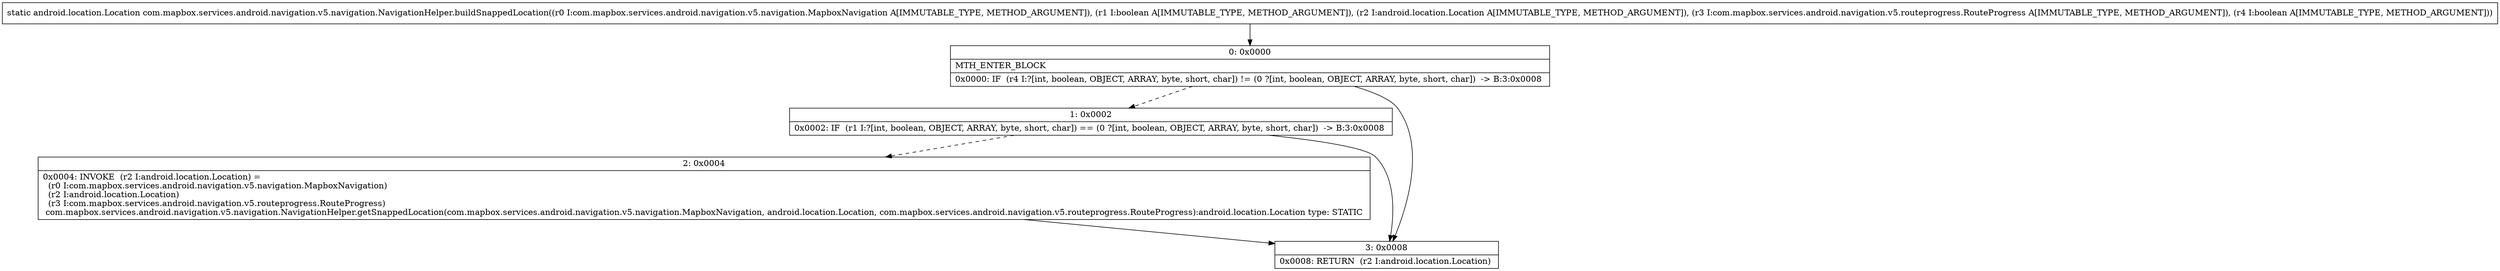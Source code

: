 digraph "CFG forcom.mapbox.services.android.navigation.v5.navigation.NavigationHelper.buildSnappedLocation(Lcom\/mapbox\/services\/android\/navigation\/v5\/navigation\/MapboxNavigation;ZLandroid\/location\/Location;Lcom\/mapbox\/services\/android\/navigation\/v5\/routeprogress\/RouteProgress;Z)Landroid\/location\/Location;" {
Node_0 [shape=record,label="{0\:\ 0x0000|MTH_ENTER_BLOCK\l|0x0000: IF  (r4 I:?[int, boolean, OBJECT, ARRAY, byte, short, char]) != (0 ?[int, boolean, OBJECT, ARRAY, byte, short, char])  \-\> B:3:0x0008 \l}"];
Node_1 [shape=record,label="{1\:\ 0x0002|0x0002: IF  (r1 I:?[int, boolean, OBJECT, ARRAY, byte, short, char]) == (0 ?[int, boolean, OBJECT, ARRAY, byte, short, char])  \-\> B:3:0x0008 \l}"];
Node_2 [shape=record,label="{2\:\ 0x0004|0x0004: INVOKE  (r2 I:android.location.Location) = \l  (r0 I:com.mapbox.services.android.navigation.v5.navigation.MapboxNavigation)\l  (r2 I:android.location.Location)\l  (r3 I:com.mapbox.services.android.navigation.v5.routeprogress.RouteProgress)\l com.mapbox.services.android.navigation.v5.navigation.NavigationHelper.getSnappedLocation(com.mapbox.services.android.navigation.v5.navigation.MapboxNavigation, android.location.Location, com.mapbox.services.android.navigation.v5.routeprogress.RouteProgress):android.location.Location type: STATIC \l}"];
Node_3 [shape=record,label="{3\:\ 0x0008|0x0008: RETURN  (r2 I:android.location.Location) \l}"];
MethodNode[shape=record,label="{static android.location.Location com.mapbox.services.android.navigation.v5.navigation.NavigationHelper.buildSnappedLocation((r0 I:com.mapbox.services.android.navigation.v5.navigation.MapboxNavigation A[IMMUTABLE_TYPE, METHOD_ARGUMENT]), (r1 I:boolean A[IMMUTABLE_TYPE, METHOD_ARGUMENT]), (r2 I:android.location.Location A[IMMUTABLE_TYPE, METHOD_ARGUMENT]), (r3 I:com.mapbox.services.android.navigation.v5.routeprogress.RouteProgress A[IMMUTABLE_TYPE, METHOD_ARGUMENT]), (r4 I:boolean A[IMMUTABLE_TYPE, METHOD_ARGUMENT])) }"];
MethodNode -> Node_0;
Node_0 -> Node_1[style=dashed];
Node_0 -> Node_3;
Node_1 -> Node_2[style=dashed];
Node_1 -> Node_3;
Node_2 -> Node_3;
}

